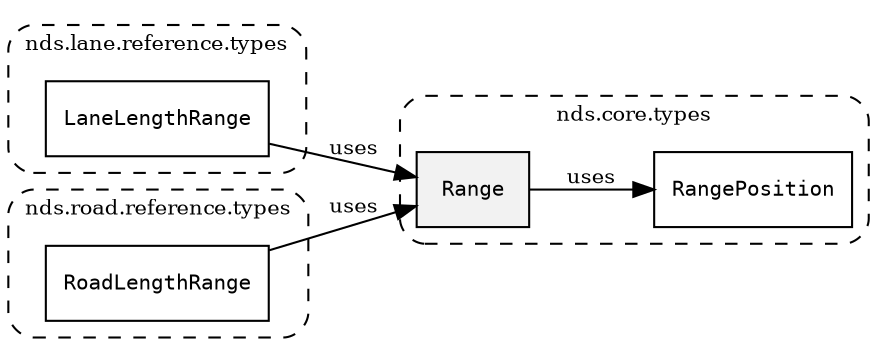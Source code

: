/**
 * This dot file creates symbol collaboration diagram for Range.
 */
digraph ZSERIO
{
    node [shape=box, fontsize=10];
    rankdir="LR";
    fontsize=10;
    tooltip="Range collaboration diagram";

    subgraph "cluster_nds.core.types"
    {
        style="dashed, rounded";
        label="nds.core.types";
        tooltip="Package nds.core.types";
        href="../../../content/packages/nds.core.types.html#Package-nds-core-types";
        target="_parent";

        "Range" [style="filled", fillcolor="#0000000D", target="_parent", label=<<font face="monospace"><table align="center" border="0" cellspacing="0" cellpadding="0"><tr><td href="../../../content/packages/nds.core.types.html#Structure-Range" title="Structure defined in nds.core.types">Range</td></tr></table></font>>];
        "RangePosition" [target="_parent", label=<<font face="monospace"><table align="center" border="0" cellspacing="0" cellpadding="0"><tr><td href="../../../content/packages/nds.core.types.html#Structure-RangePosition" title="Structure defined in nds.core.types">RangePosition</td></tr></table></font>>];
    }

    subgraph "cluster_nds.lane.reference.types"
    {
        style="dashed, rounded";
        label="nds.lane.reference.types";
        tooltip="Package nds.lane.reference.types";
        href="../../../content/packages/nds.lane.reference.types.html#Package-nds-lane-reference-types";
        target="_parent";

        "LaneLengthRange" [target="_parent", label=<<font face="monospace"><table align="center" border="0" cellspacing="0" cellpadding="0"><tr><td href="../../../content/packages/nds.lane.reference.types.html#Structure-LaneLengthRange" title="Structure defined in nds.lane.reference.types">LaneLengthRange</td></tr></table></font>>];
    }

    subgraph "cluster_nds.road.reference.types"
    {
        style="dashed, rounded";
        label="nds.road.reference.types";
        tooltip="Package nds.road.reference.types";
        href="../../../content/packages/nds.road.reference.types.html#Package-nds-road-reference-types";
        target="_parent";

        "RoadLengthRange" [target="_parent", label=<<font face="monospace"><table align="center" border="0" cellspacing="0" cellpadding="0"><tr><td href="../../../content/packages/nds.road.reference.types.html#Structure-RoadLengthRange" title="Structure defined in nds.road.reference.types">RoadLengthRange</td></tr></table></font>>];
    }

    "Range" -> "RangePosition" [label="uses", fontsize=10];
    "LaneLengthRange" -> "Range" [label="uses", fontsize=10];
    "RoadLengthRange" -> "Range" [label="uses", fontsize=10];
}
